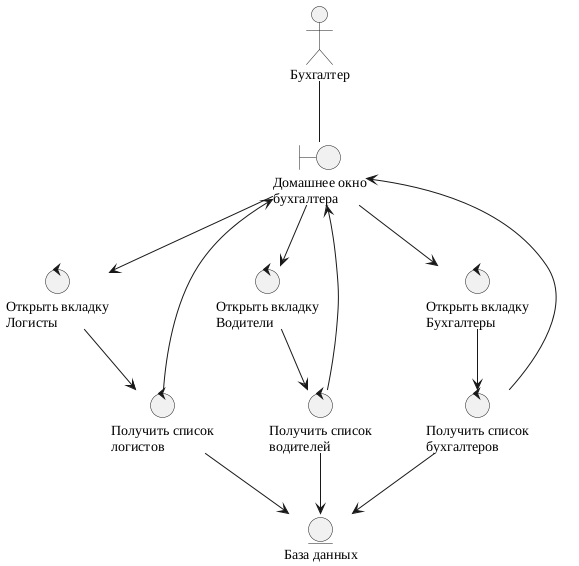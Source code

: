 @startuml
skinparam defaultFontName Liberation Serif

actor "Бухгалтер" as accounter

entity "База данных" as db 

boundary "Домашнее окно\nбухгалтера" as w_home
control "Открыть вкладку\nЛогисты" as ot_logists
control "Открыть вкладку\nВодители" as ot_drivers
control "Открыть вкладку\nБухгалтеры" as ot_accounters

control "Получить список\nлогистов" as list_users_logists
control "Получить список\nводителей" as list_users_drivers
control "Получить список\nбухгалтеров" as list_users_accounters

' =============================================================================

accounter -- w_home

w_home --> ot_logists
ot_logists --> list_users_logists
w_home --> ot_drivers
ot_drivers --> list_users_drivers
w_home --> ot_accounters
ot_accounters --> list_users_accounters

list_users_logists --> db
list_users_drivers --> db
list_users_accounters --> db

list_users_logists --> w_home
list_users_drivers --> w_home
list_users_accounters --> w_home

@enduml
